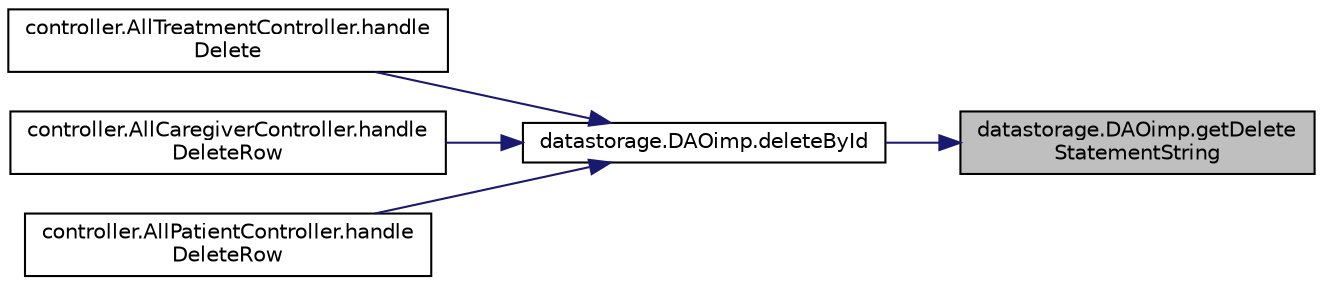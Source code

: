 digraph "datastorage.DAOimp.getDeleteStatementString"
{
 // LATEX_PDF_SIZE
  edge [fontname="Helvetica",fontsize="10",labelfontname="Helvetica",labelfontsize="10"];
  node [fontname="Helvetica",fontsize="10",shape=record];
  rankdir="RL";
  Node1 [label="datastorage.DAOimp.getDelete\lStatementString",height=0.2,width=0.4,color="black", fillcolor="grey75", style="filled", fontcolor="black",tooltip=" "];
  Node1 -> Node2 [dir="back",color="midnightblue",fontsize="10",style="solid",fontname="Helvetica"];
  Node2 [label="datastorage.DAOimp.deleteById",height=0.2,width=0.4,color="black", fillcolor="white", style="filled",URL="$classdatastorage_1_1_d_a_oimp.html#a2d4cbdf5e07aed21ecf21bd903e9646b",tooltip=" "];
  Node2 -> Node3 [dir="back",color="midnightblue",fontsize="10",style="solid",fontname="Helvetica"];
  Node3 [label="controller.AllTreatmentController.handle\lDelete",height=0.2,width=0.4,color="black", fillcolor="white", style="filled",URL="$classcontroller_1_1_all_treatment_controller.html#a2d230fce9663f5ced451d40edac48610",tooltip=" "];
  Node2 -> Node4 [dir="back",color="midnightblue",fontsize="10",style="solid",fontname="Helvetica"];
  Node4 [label="controller.AllCaregiverController.handle\lDeleteRow",height=0.2,width=0.4,color="black", fillcolor="white", style="filled",URL="$classcontroller_1_1_all_caregiver_controller.html#ac1c2083b8cf430c1d608ae431f529a24",tooltip=" "];
  Node2 -> Node5 [dir="back",color="midnightblue",fontsize="10",style="solid",fontname="Helvetica"];
  Node5 [label="controller.AllPatientController.handle\lDeleteRow",height=0.2,width=0.4,color="black", fillcolor="white", style="filled",URL="$classcontroller_1_1_all_patient_controller.html#ac7020edc8517a2ac37f5db54e568de2b",tooltip=" "];
}

